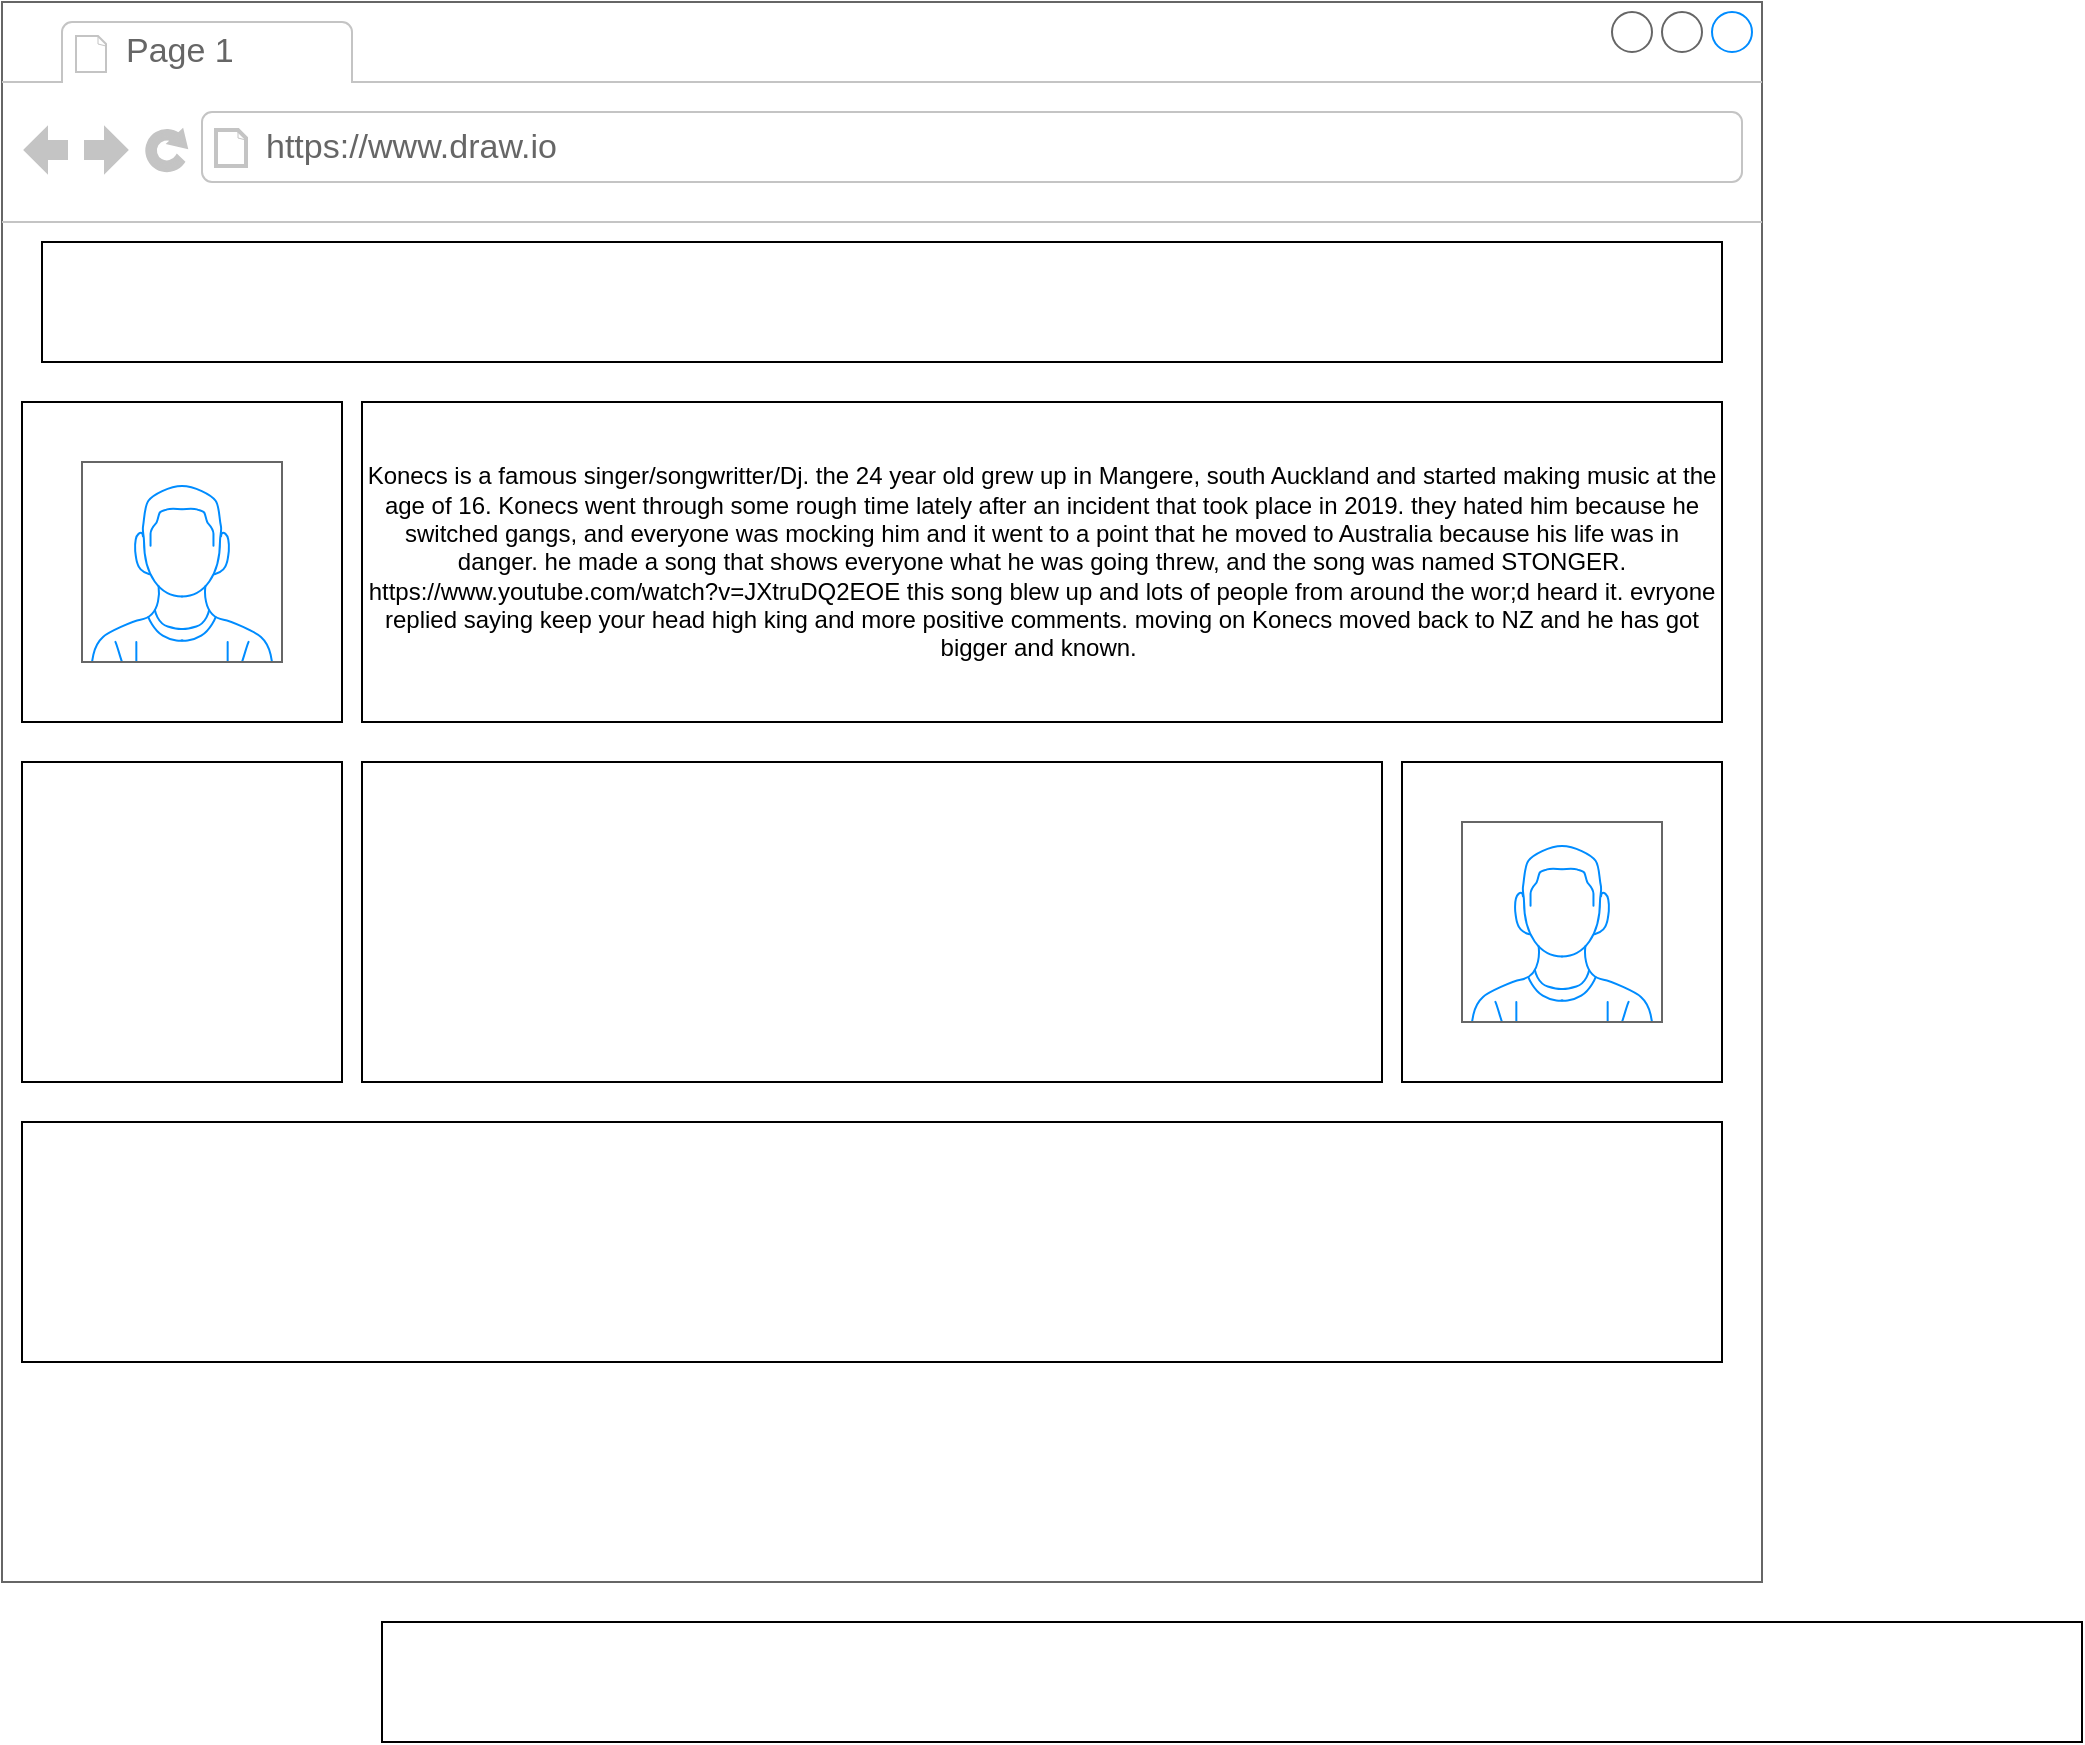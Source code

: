 <mxfile version="14.7.0" type="github">
  <diagram id="cn-x0yzuyoAJZYk_1bYL" name="Page-1">
    <mxGraphModel dx="1717" dy="784" grid="1" gridSize="10" guides="1" tooltips="1" connect="1" arrows="1" fold="1" page="1" pageScale="1" pageWidth="850" pageHeight="1100" math="0" shadow="0">
      <root>
        <mxCell id="0" />
        <mxCell id="1" parent="0" />
        <mxCell id="9Kq5uXQ2CNX2201SRMHQ-9" value="" style="strokeWidth=1;shadow=0;dashed=0;align=center;html=1;shape=mxgraph.mockup.containers.browserWindow;rSize=0;strokeColor=#666666;strokeColor2=#008cff;strokeColor3=#c4c4c4;mainText=,;recursiveResize=0;" parent="1" vertex="1">
          <mxGeometry x="-250" y="10" width="880" height="790" as="geometry" />
        </mxCell>
        <mxCell id="9Kq5uXQ2CNX2201SRMHQ-10" value="Page 1" style="strokeWidth=1;shadow=0;dashed=0;align=center;html=1;shape=mxgraph.mockup.containers.anchor;fontSize=17;fontColor=#666666;align=left;" parent="9Kq5uXQ2CNX2201SRMHQ-9" vertex="1">
          <mxGeometry x="60" y="12" width="110" height="26" as="geometry" />
        </mxCell>
        <mxCell id="9Kq5uXQ2CNX2201SRMHQ-11" value="https://www.draw.io" style="strokeWidth=1;shadow=0;dashed=0;align=center;html=1;shape=mxgraph.mockup.containers.anchor;rSize=0;fontSize=17;fontColor=#666666;align=left;" parent="9Kq5uXQ2CNX2201SRMHQ-9" vertex="1">
          <mxGeometry x="130" y="60" width="250" height="26" as="geometry" />
        </mxCell>
        <mxCell id="9Kq5uXQ2CNX2201SRMHQ-13" value="" style="rounded=0;whiteSpace=wrap;html=1;" parent="9Kq5uXQ2CNX2201SRMHQ-9" vertex="1">
          <mxGeometry x="20" y="120" width="840" height="60" as="geometry" />
        </mxCell>
        <mxCell id="9Kq5uXQ2CNX2201SRMHQ-15" value="" style="whiteSpace=wrap;html=1;aspect=fixed;" parent="9Kq5uXQ2CNX2201SRMHQ-9" vertex="1">
          <mxGeometry x="10" y="200" width="160" height="160" as="geometry" />
        </mxCell>
        <mxCell id="9Kq5uXQ2CNX2201SRMHQ-14" value="" style="verticalLabelPosition=bottom;shadow=0;dashed=0;align=center;html=1;verticalAlign=top;strokeWidth=1;shape=mxgraph.mockup.containers.userMale;strokeColor=#666666;strokeColor2=#008cff;" parent="9Kq5uXQ2CNX2201SRMHQ-9" vertex="1">
          <mxGeometry x="40" y="230" width="100" height="100" as="geometry" />
        </mxCell>
        <mxCell id="9Kq5uXQ2CNX2201SRMHQ-16" value="Konecs is a famous singer/songwritter/Dj. the 24 year old grew up in Mangere, south Auckland and started making music at the age of 16. Konecs went through some rough time lately after an incident that took place in 2019. they hated him because he switched gangs, and everyone was mocking him and it went to a point that he moved to Australia because his life was in danger. he made a song that shows everyone what he was going threw, and the song was named STONGER. https://www.youtube.com/watch?v=JXtruDQ2EOE this song blew up and lots of people from around the wor;d heard it. evryone replied saying keep your head high king and more positive comments. moving on Konecs moved back to NZ and he has got bigger and known.&amp;nbsp;" style="rounded=0;whiteSpace=wrap;html=1;" parent="9Kq5uXQ2CNX2201SRMHQ-9" vertex="1">
          <mxGeometry x="180" y="200" width="680" height="160" as="geometry" />
        </mxCell>
        <mxCell id="9Kq5uXQ2CNX2201SRMHQ-17" value="" style="whiteSpace=wrap;html=1;aspect=fixed;" parent="9Kq5uXQ2CNX2201SRMHQ-9" vertex="1">
          <mxGeometry x="10" y="380" width="160" height="160" as="geometry" />
        </mxCell>
        <mxCell id="9Kq5uXQ2CNX2201SRMHQ-18" value="" style="rounded=0;whiteSpace=wrap;html=1;" parent="9Kq5uXQ2CNX2201SRMHQ-9" vertex="1">
          <mxGeometry x="180" y="380" width="510" height="160" as="geometry" />
        </mxCell>
        <mxCell id="9Kq5uXQ2CNX2201SRMHQ-19" value="" style="whiteSpace=wrap;html=1;aspect=fixed;" parent="9Kq5uXQ2CNX2201SRMHQ-9" vertex="1">
          <mxGeometry x="700" y="380" width="160" height="160" as="geometry" />
        </mxCell>
        <mxCell id="9Kq5uXQ2CNX2201SRMHQ-20" value="" style="verticalLabelPosition=bottom;shadow=0;dashed=0;align=center;html=1;verticalAlign=top;strokeWidth=1;shape=mxgraph.mockup.containers.userMale;strokeColor=#666666;strokeColor2=#008cff;" parent="9Kq5uXQ2CNX2201SRMHQ-9" vertex="1">
          <mxGeometry x="730" y="410" width="100" height="100" as="geometry" />
        </mxCell>
        <mxCell id="9Kq5uXQ2CNX2201SRMHQ-21" value="" style="rounded=0;whiteSpace=wrap;html=1;" parent="9Kq5uXQ2CNX2201SRMHQ-9" vertex="1">
          <mxGeometry x="10" y="560" width="850" height="120" as="geometry" />
        </mxCell>
        <mxCell id="9Kq5uXQ2CNX2201SRMHQ-22" value="" style="rounded=0;whiteSpace=wrap;html=1;" parent="1" vertex="1">
          <mxGeometry x="-60" y="820" width="850" height="60" as="geometry" />
        </mxCell>
      </root>
    </mxGraphModel>
  </diagram>
</mxfile>

